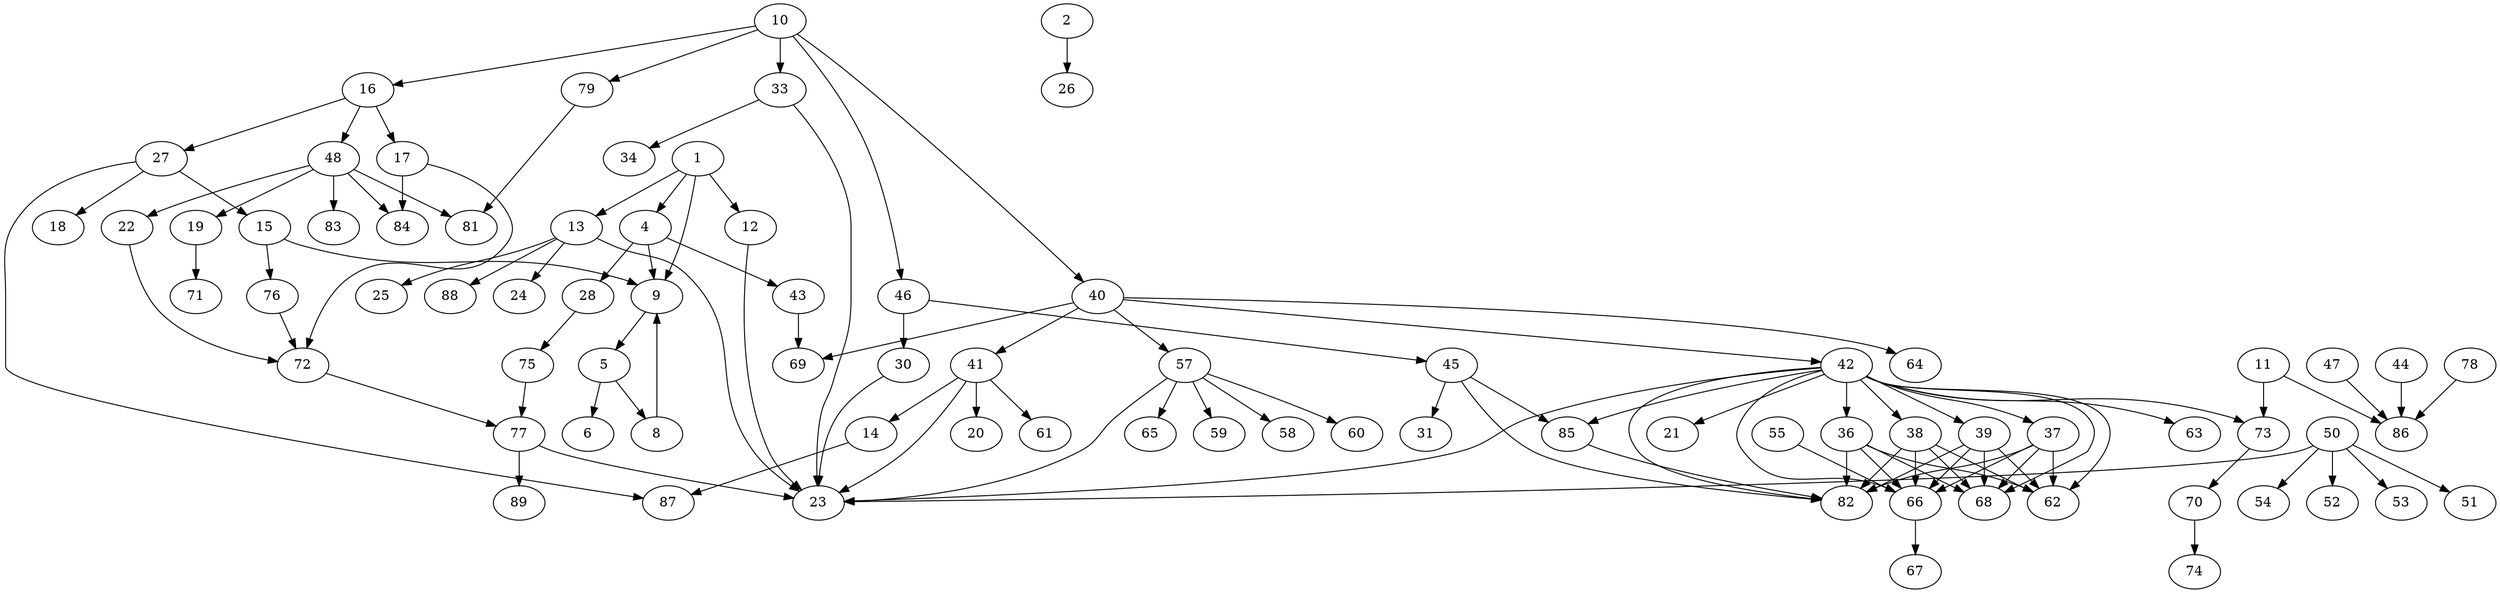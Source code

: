 // 0:E:\Postgraduate_study\FlappyBird\src\main\java\com\kingyu\flappybird\app\App.java(com.kingyu.flappybird.app.App.main)
// 1:E:\Postgraduate_study\FlappyBird\src\main\java\com\kingyu\flappybird\app\Game.java(com.kingyu.flappybird.app.Game.BirdKeyListener.keyPressed)
// 2:E:\Postgraduate_study\FlappyBird\src\main\java\com\kingyu\flappybird\app\Game.java(com.kingyu.flappybird.app.Game.BirdKeyListener.keyReleased)
// 3:E:\Postgraduate_study\FlappyBird\src\main\java\com\kingyu\flappybird\app\Game.java(com.kingyu.flappybird.app.Game.BirdKeyListener.keyTyped)
// 4:E:\Postgraduate_study\FlappyBird\src\main\java\com\kingyu\flappybird\app\Game.java(com.kingyu.flappybird.app.Game.BirdKeyListener.resetGame)
// 5:E:\Postgraduate_study\FlappyBird\src\main\java\com\kingyu\flappybird\app\Game.java(com.kingyu.flappybird.app.Game.Game)
// 6:E:\Postgraduate_study\FlappyBird\src\main\java\com\kingyu\flappybird\app\Game.java(com.kingyu.flappybird.app.Game.initFrame)
// 7:E:\Postgraduate_study\FlappyBird\src\main\java\com\kingyu\flappybird\app\Game.java(com.kingyu.flappybird.app.Game.initFrame.windowClosing)
// 8:E:\Postgraduate_study\FlappyBird\src\main\java\com\kingyu\flappybird\app\Game.java(com.kingyu.flappybird.app.Game.initGame)
// 9:E:\Postgraduate_study\FlappyBird\src\main\java\com\kingyu\flappybird\app\Game.java(com.kingyu.flappybird.app.Game.setGameState)
// 10:E:\Postgraduate_study\FlappyBird\src\main\java\com\kingyu\flappybird\app\Game.java(com.kingyu.flappybird.app.Game.update)
// 11:E:\Postgraduate_study\FlappyBird\src\main\java\com\kingyu\flappybird\component\Bird.java(com.kingyu.flappybird.component.Bird.Bird)
// 12:E:\Postgraduate_study\FlappyBird\src\main\java\com\kingyu\flappybird\component\Bird.java(com.kingyu.flappybird.component.Bird.birdFall)
// 13:E:\Postgraduate_study\FlappyBird\src\main\java\com\kingyu\flappybird\component\Bird.java(com.kingyu.flappybird.component.Bird.birdFlap)
// 14:E:\Postgraduate_study\FlappyBird\src\main\java\com\kingyu\flappybird\component\Bird.java(com.kingyu.flappybird.component.Bird.deadBirdFall)
// 15:E:\Postgraduate_study\FlappyBird\src\main\java\com\kingyu\flappybird\component\Bird.java(com.kingyu.flappybird.component.Bird.die)
// 16:E:\Postgraduate_study\FlappyBird\src\main\java\com\kingyu\flappybird\component\Bird.java(com.kingyu.flappybird.component.Bird.draw)
// 17:E:\Postgraduate_study\FlappyBird\src\main\java\com\kingyu\flappybird\component\Bird.java(com.kingyu.flappybird.component.Bird.drawScore)
// 18:E:\Postgraduate_study\FlappyBird\src\main\java\com\kingyu\flappybird\component\Bird.java(com.kingyu.flappybird.component.Bird.freeFall)
// 19:E:\Postgraduate_study\FlappyBird\src\main\java\com\kingyu\flappybird\component\Bird.java(com.kingyu.flappybird.component.Bird.getBestScore)
// 20:E:\Postgraduate_study\FlappyBird\src\main\java\com\kingyu\flappybird\component\Bird.java(com.kingyu.flappybird.component.Bird.getBirdCollisionRect)
// 21:E:\Postgraduate_study\FlappyBird\src\main\java\com\kingyu\flappybird\component\Bird.java(com.kingyu.flappybird.component.Bird.getBirdX)
// 22:E:\Postgraduate_study\FlappyBird\src\main\java\com\kingyu\flappybird\component\Bird.java(com.kingyu.flappybird.component.Bird.getCurrentScore)
// 23:E:\Postgraduate_study\FlappyBird\src\main\java\com\kingyu\flappybird\component\Bird.java(com.kingyu.flappybird.component.Bird.isDead)
// 24:E:\Postgraduate_study\FlappyBird\src\main\java\com\kingyu\flappybird\component\Bird.java(com.kingyu.flappybird.component.Bird.keyIsReleased)
// 25:E:\Postgraduate_study\FlappyBird\src\main\java\com\kingyu\flappybird\component\Bird.java(com.kingyu.flappybird.component.Bird.keyPressed)
// 26:E:\Postgraduate_study\FlappyBird\src\main\java\com\kingyu\flappybird\component\Bird.java(com.kingyu.flappybird.component.Bird.keyReleased)
// 27:E:\Postgraduate_study\FlappyBird\src\main\java\com\kingyu\flappybird\component\Bird.java(com.kingyu.flappybird.component.Bird.movement)
// 28:E:\Postgraduate_study\FlappyBird\src\main\java\com\kingyu\flappybird\component\Bird.java(com.kingyu.flappybird.component.Bird.reset)
// 29:E:\Postgraduate_study\FlappyBird\src\main\java\com\kingyu\flappybird\component\Cloud.java(com.kingyu.flappybird.component.Cloud.Cloud)
// 30:E:\Postgraduate_study\FlappyBird\src\main\java\com\kingyu\flappybird\component\Cloud.java(com.kingyu.flappybird.component.Cloud.draw)
// 31:E:\Postgraduate_study\FlappyBird\src\main\java\com\kingyu\flappybird\component\Cloud.java(com.kingyu.flappybird.component.Cloud.isOutFrame)
// 32:E:\Postgraduate_study\FlappyBird\src\main\java\com\kingyu\flappybird\component\GameBackground.java(com.kingyu.flappybird.component.GameBackground.GameBackground)
// 33:E:\Postgraduate_study\FlappyBird\src\main\java\com\kingyu\flappybird\component\GameBackground.java(com.kingyu.flappybird.component.GameBackground.draw)
// 34:E:\Postgraduate_study\FlappyBird\src\main\java\com\kingyu\flappybird\component\GameBackground.java(com.kingyu.flappybird.component.GameBackground.movement)
// 35:E:\Postgraduate_study\FlappyBird\src\main\java\com\kingyu\flappybird\component\GameElementLayer.java(com.kingyu.flappybird.component.GameElementLayer.GameElementLayer)
// 36:E:\Postgraduate_study\FlappyBird\src\main\java\com\kingyu\flappybird\component\GameElementLayer.java(com.kingyu.flappybird.component.GameElementLayer.addHoverPipe)
// 37:E:\Postgraduate_study\FlappyBird\src\main\java\com\kingyu\flappybird\component\GameElementLayer.java(com.kingyu.flappybird.component.GameElementLayer.addMovingHoverPipe)
// 38:E:\Postgraduate_study\FlappyBird\src\main\java\com\kingyu\flappybird\component\GameElementLayer.java(com.kingyu.flappybird.component.GameElementLayer.addMovingNormalPipe)
// 39:E:\Postgraduate_study\FlappyBird\src\main\java\com\kingyu\flappybird\component\GameElementLayer.java(com.kingyu.flappybird.component.GameElementLayer.addNormalPipe)
// 40:E:\Postgraduate_study\FlappyBird\src\main\java\com\kingyu\flappybird\component\GameElementLayer.java(com.kingyu.flappybird.component.GameElementLayer.draw)
// 41:E:\Postgraduate_study\FlappyBird\src\main\java\com\kingyu\flappybird\component\GameElementLayer.java(com.kingyu.flappybird.component.GameElementLayer.isCollideBird)
// 42:E:\Postgraduate_study\FlappyBird\src\main\java\com\kingyu\flappybird\component\GameElementLayer.java(com.kingyu.flappybird.component.GameElementLayer.pipeBornLogic)
// 43:E:\Postgraduate_study\FlappyBird\src\main\java\com\kingyu\flappybird\component\GameElementLayer.java(com.kingyu.flappybird.component.GameElementLayer.reset)
// 44:E:\Postgraduate_study\FlappyBird\src\main\java\com\kingyu\flappybird\component\GameForeground.java(com.kingyu.flappybird.component.GameForeground.GameForeground)
// 45:E:\Postgraduate_study\FlappyBird\src\main\java\com\kingyu\flappybird\component\GameForeground.java(com.kingyu.flappybird.component.GameForeground.cloudBornLogic)
// 46:E:\Postgraduate_study\FlappyBird\src\main\java\com\kingyu\flappybird\component\GameForeground.java(com.kingyu.flappybird.component.GameForeground.draw)
// 47:E:\Postgraduate_study\FlappyBird\src\main\java\com\kingyu\flappybird\component\GameOverAnimation.java(com.kingyu.flappybird.component.GameOverAnimation.GameOverAnimation)
// 48:E:\Postgraduate_study\FlappyBird\src\main\java\com\kingyu\flappybird\component\GameOverAnimation.java(com.kingyu.flappybird.component.GameOverAnimation.draw)
// 49:E:\Postgraduate_study\FlappyBird\src\main\java\com\kingyu\flappybird\component\MovingPipe.java(com.kingyu.flappybird.component.MovingPipe.MovingPipe)
// 50:E:\Postgraduate_study\FlappyBird\src\main\java\com\kingyu\flappybird\component\MovingPipe.java(com.kingyu.flappybird.component.MovingPipe.draw)
// 51:E:\Postgraduate_study\FlappyBird\src\main\java\com\kingyu\flappybird\component\MovingPipe.java(com.kingyu.flappybird.component.MovingPipe.drawBottomHard)
// 52:E:\Postgraduate_study\FlappyBird\src\main\java\com\kingyu\flappybird\component\MovingPipe.java(com.kingyu.flappybird.component.MovingPipe.drawHoverHard)
// 53:E:\Postgraduate_study\FlappyBird\src\main\java\com\kingyu\flappybird\component\MovingPipe.java(com.kingyu.flappybird.component.MovingPipe.drawTopHard)
// 54:E:\Postgraduate_study\FlappyBird\src\main\java\com\kingyu\flappybird\component\MovingPipe.java(com.kingyu.flappybird.component.MovingPipe.movement)
// 55:E:\Postgraduate_study\FlappyBird\src\main\java\com\kingyu\flappybird\component\MovingPipe.java(com.kingyu.flappybird.component.MovingPipe.setAttribute)
// 56:E:\Postgraduate_study\FlappyBird\src\main\java\com\kingyu\flappybird\component\Pipe.java(com.kingyu.flappybird.component.Pipe.Pipe)
// 57:E:\Postgraduate_study\FlappyBird\src\main\java\com\kingyu\flappybird\component\Pipe.java(com.kingyu.flappybird.component.Pipe.draw)
// 58:E:\Postgraduate_study\FlappyBird\src\main\java\com\kingyu\flappybird\component\Pipe.java(com.kingyu.flappybird.component.Pipe.drawBottomNormal)
// 59:E:\Postgraduate_study\FlappyBird\src\main\java\com\kingyu\flappybird\component\Pipe.java(com.kingyu.flappybird.component.Pipe.drawHoverNormal)
// 60:E:\Postgraduate_study\FlappyBird\src\main\java\com\kingyu\flappybird\component\Pipe.java(com.kingyu.flappybird.component.Pipe.drawTopNormal)
// 61:E:\Postgraduate_study\FlappyBird\src\main\java\com\kingyu\flappybird\component\Pipe.java(com.kingyu.flappybird.component.Pipe.getPipeRect)
// 62:E:\Postgraduate_study\FlappyBird\src\main\java\com\kingyu\flappybird\component\Pipe.java(com.kingyu.flappybird.component.Pipe.getX)
// 63:E:\Postgraduate_study\FlappyBird\src\main\java\com\kingyu\flappybird\component\Pipe.java(com.kingyu.flappybird.component.Pipe.isInFrame)
// 64:E:\Postgraduate_study\FlappyBird\src\main\java\com\kingyu\flappybird\component\Pipe.java(com.kingyu.flappybird.component.Pipe.isVisible)
// 65:E:\Postgraduate_study\FlappyBird\src\main\java\com\kingyu\flappybird\component\Pipe.java(com.kingyu.flappybird.component.Pipe.movement)
// 66:E:\Postgraduate_study\FlappyBird\src\main\java\com\kingyu\flappybird\component\Pipe.java(com.kingyu.flappybird.component.Pipe.setAttribute)
// 67:E:\Postgraduate_study\FlappyBird\src\main\java\com\kingyu\flappybird\component\Pipe.java(com.kingyu.flappybird.component.Pipe.setRectangle)
// 68:E:\Postgraduate_study\FlappyBird\src\main\java\com\kingyu\flappybird\component\PipePool.java(com.kingyu.flappybird.component.PipePool.get)
// 69:E:\Postgraduate_study\FlappyBird\src\main\java\com\kingyu\flappybird\component\PipePool.java(com.kingyu.flappybird.component.PipePool.giveBack)
// 70:E:\Postgraduate_study\FlappyBird\src\main\java\com\kingyu\flappybird\component\ScoreCounter.java(com.kingyu.flappybird.component.ScoreCounter.ScoreCounter)
// 71:E:\Postgraduate_study\FlappyBird\src\main\java\com\kingyu\flappybird\component\ScoreCounter.java(com.kingyu.flappybird.component.ScoreCounter.getBestScore)
// 72:E:\Postgraduate_study\FlappyBird\src\main\java\com\kingyu\flappybird\component\ScoreCounter.java(com.kingyu.flappybird.component.ScoreCounter.getCurrentScore)
// 73:E:\Postgraduate_study\FlappyBird\src\main\java\com\kingyu\flappybird\component\ScoreCounter.java(com.kingyu.flappybird.component.ScoreCounter.getInstance)
// 74:E:\Postgraduate_study\FlappyBird\src\main\java\com\kingyu\flappybird\component\ScoreCounter.java(com.kingyu.flappybird.component.ScoreCounter.loadBestScore)
// 75:E:\Postgraduate_study\FlappyBird\src\main\java\com\kingyu\flappybird\component\ScoreCounter.java(com.kingyu.flappybird.component.ScoreCounter.reset)
// 76:E:\Postgraduate_study\FlappyBird\src\main\java\com\kingyu\flappybird\component\ScoreCounter.java(com.kingyu.flappybird.component.ScoreCounter.saveScore)
// 77:E:\Postgraduate_study\FlappyBird\src\main\java\com\kingyu\flappybird\component\ScoreCounter.java(com.kingyu.flappybird.component.ScoreCounter.score)
// 78:E:\Postgraduate_study\FlappyBird\src\main\java\com\kingyu\flappybird\component\WelcomeAnimation.java(com.kingyu.flappybird.component.WelcomeAnimation.WelcomeAnimation)
// 79:E:\Postgraduate_study\FlappyBird\src\main\java\com\kingyu\flappybird\component\WelcomeAnimation.java(com.kingyu.flappybird.component.WelcomeAnimation.draw)
// 80:E:\Postgraduate_study\FlappyBird\src\main\java\com\kingyu\flappybird\util\GameUtil.java(com.kingyu.flappybird.util.GameUtil.GameUtil)
// 81:E:\Postgraduate_study\FlappyBird\src\main\java\com\kingyu\flappybird\util\GameUtil.java(com.kingyu.flappybird.util.GameUtil.drawImage)
// 82:E:\Postgraduate_study\FlappyBird\src\main\java\com\kingyu\flappybird\util\GameUtil.java(com.kingyu.flappybird.util.GameUtil.getRandomNumber)
// 83:E:\Postgraduate_study\FlappyBird\src\main\java\com\kingyu\flappybird\util\GameUtil.java(com.kingyu.flappybird.util.GameUtil.getStringHeight)
// 84:E:\Postgraduate_study\FlappyBird\src\main\java\com\kingyu\flappybird\util\GameUtil.java(com.kingyu.flappybird.util.GameUtil.getStringWidth)
// 85:E:\Postgraduate_study\FlappyBird\src\main\java\com\kingyu\flappybird\util\GameUtil.java(com.kingyu.flappybird.util.GameUtil.isInProbability)
// 86:E:\Postgraduate_study\FlappyBird\src\main\java\com\kingyu\flappybird\util\GameUtil.java(com.kingyu.flappybird.util.GameUtil.loadBufferedImage)
// 87:E:\Postgraduate_study\FlappyBird\src\main\java\com\kingyu\flappybird\util\MusicUtil.java(com.kingyu.flappybird.util.MusicUtil.playCrash)
// 88:E:\Postgraduate_study\FlappyBird\src\main\java\com\kingyu\flappybird\util\MusicUtil.java(com.kingyu.flappybird.util.MusicUtil.playFly)
// 89:E:\Postgraduate_study\FlappyBird\src\main\java\com\kingyu\flappybird\util\MusicUtil.java(com.kingyu.flappybird.util.MusicUtil.playScore)
digraph
{
	42 -> 23;
	36 -> 82;
	10 -> 16;
	5 -> 6;
	41 -> 20;
	5 -> 8;
	41 -> 14;
	50 -> 54;
	50 -> 52;
	50 -> 53;
	46 -> 45;
	9 -> 5;
	70 -> 74;
	12 -> 23;
	38 -> 82;
	19 -> 71;
	10 -> 33;
	42 -> 21;
	79 -> 81;
	46 -> 30;
	27 -> 18;
	15 -> 76;
	57 -> 58;
	78 -> 86;
	76 -> 72;
	10 -> 40;
	47 -> 86;
	66 -> 67;
	72 -> 77;
	16 -> 48;
	45 -> 31;
	22 -> 72;
	42 -> 38;
	28 -> 75;
	42 -> 37;
	57 -> 60;
	42 -> 39;
	38 -> 66;
	85 -> 82;
	42 -> 36;
	38 -> 68;
	10 -> 46;
	38 -> 62;
	33 -> 34;
	57 -> 65;
	37 -> 82;
	57 -> 59;
	30 -> 23;
	27 -> 15;
	4 -> 9;
	1 -> 12;
	1 -> 13;
	39 -> 62;
	42 -> 66;
	14 -> 87;
	50 -> 23;
	42 -> 68;
	39 -> 66;
	33 -> 23;
	39 -> 68;
	41 -> 61;
	2 -> 26;
	44 -> 86;
	55 -> 66;
	13 -> 88;
	73 -> 70;
	75 -> 77;
	16 -> 27;
	43 -> 69;
	42 -> 73;
	27 -> 87;
	40 -> 42;
	77 -> 23;
	48 -> 19;
	4 -> 43;
	40 -> 41;
	37 -> 62;
	42 -> 63;
	48 -> 22;
	8 -> 9;
	42 -> 62;
	37 -> 68;
	37 -> 66;
	1 -> 4;
	11 -> 86;
	39 -> 82;
	36 -> 62;
	10 -> 79;
	36 -> 66;
	1 -> 9;
	36 -> 68;
	17 -> 84;
	13 -> 23;
	13 -> 24;
	13 -> 25;
	40 -> 69;
	40 -> 64;
	50 -> 51;
	77 -> 89;
	15 -> 9;
	11 -> 73;
	17 -> 72;
	57 -> 23;
	48 -> 81;
	41 -> 23;
	45 -> 82;
	48 -> 84;
	48 -> 83;
	40 -> 57;
	42 -> 85;
	16 -> 17;
	4 -> 28;
	45 -> 85;
	42 -> 82;
}
